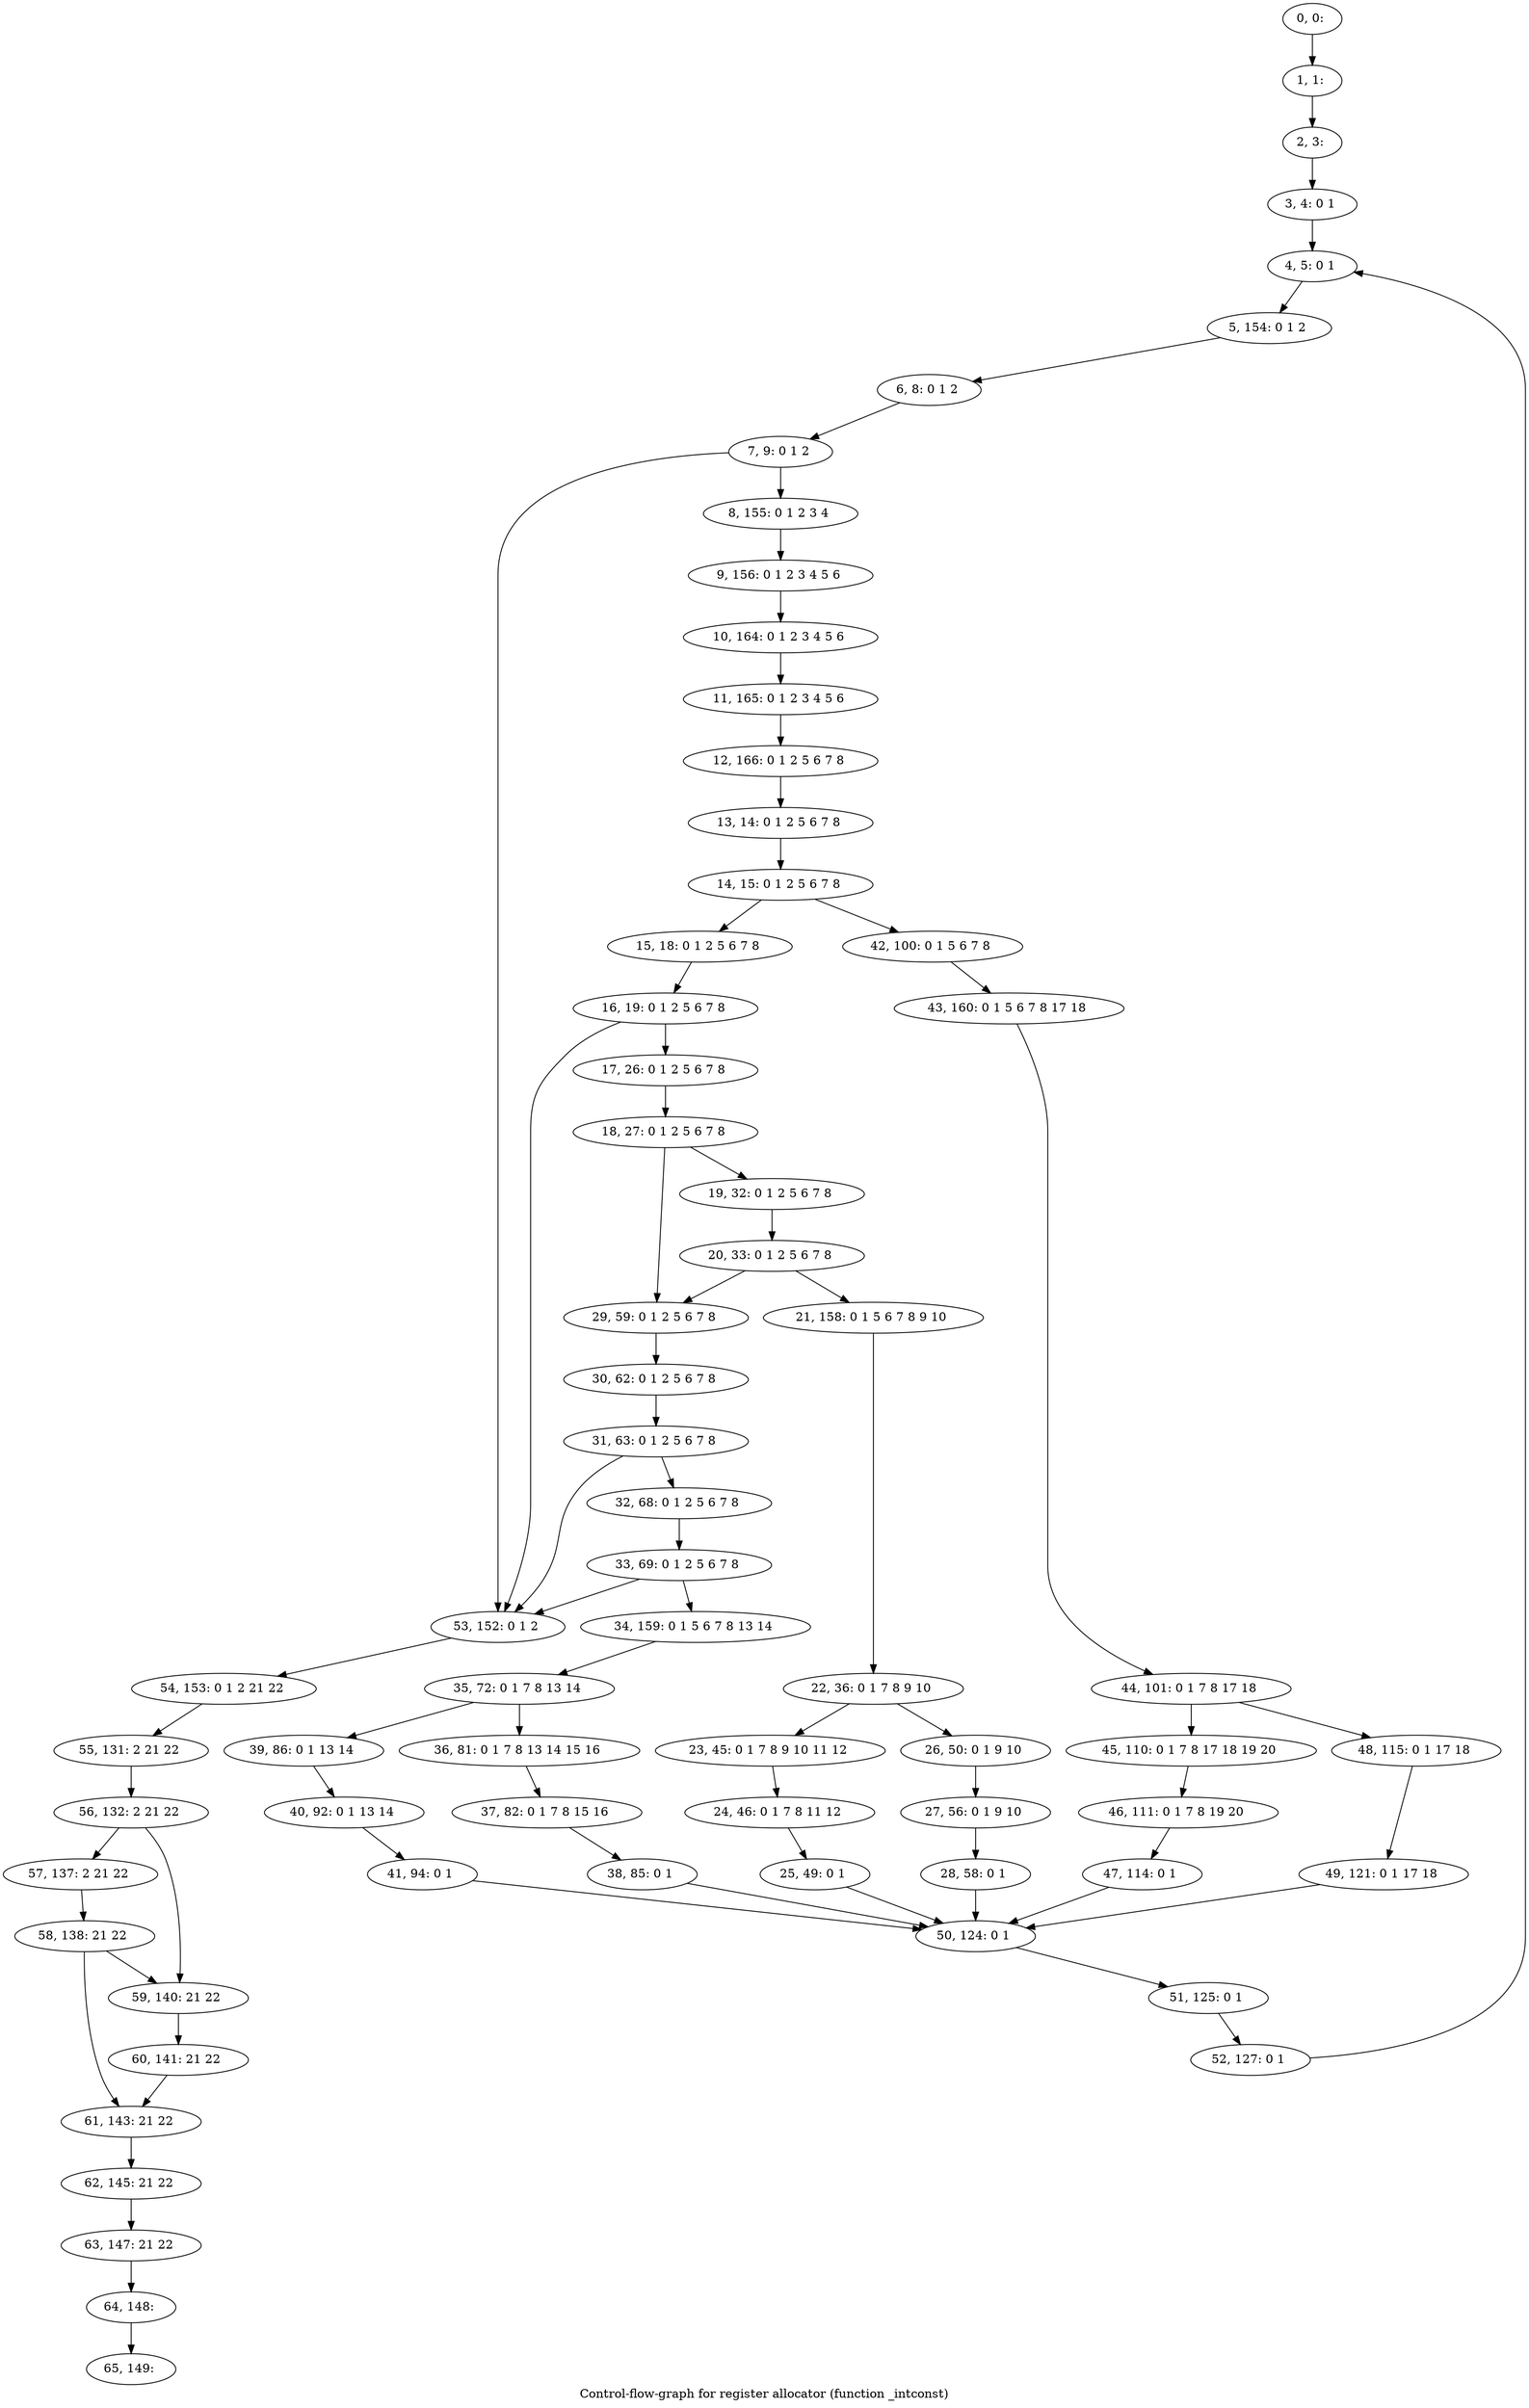 digraph G {
graph [label="Control-flow-graph for register allocator (function _intconst)"]
0[label="0, 0: "];
1[label="1, 1: "];
2[label="2, 3: "];
3[label="3, 4: 0 1 "];
4[label="4, 5: 0 1 "];
5[label="5, 154: 0 1 2 "];
6[label="6, 8: 0 1 2 "];
7[label="7, 9: 0 1 2 "];
8[label="8, 155: 0 1 2 3 4 "];
9[label="9, 156: 0 1 2 3 4 5 6 "];
10[label="10, 164: 0 1 2 3 4 5 6 "];
11[label="11, 165: 0 1 2 3 4 5 6 "];
12[label="12, 166: 0 1 2 5 6 7 8 "];
13[label="13, 14: 0 1 2 5 6 7 8 "];
14[label="14, 15: 0 1 2 5 6 7 8 "];
15[label="15, 18: 0 1 2 5 6 7 8 "];
16[label="16, 19: 0 1 2 5 6 7 8 "];
17[label="17, 26: 0 1 2 5 6 7 8 "];
18[label="18, 27: 0 1 2 5 6 7 8 "];
19[label="19, 32: 0 1 2 5 6 7 8 "];
20[label="20, 33: 0 1 2 5 6 7 8 "];
21[label="21, 158: 0 1 5 6 7 8 9 10 "];
22[label="22, 36: 0 1 7 8 9 10 "];
23[label="23, 45: 0 1 7 8 9 10 11 12 "];
24[label="24, 46: 0 1 7 8 11 12 "];
25[label="25, 49: 0 1 "];
26[label="26, 50: 0 1 9 10 "];
27[label="27, 56: 0 1 9 10 "];
28[label="28, 58: 0 1 "];
29[label="29, 59: 0 1 2 5 6 7 8 "];
30[label="30, 62: 0 1 2 5 6 7 8 "];
31[label="31, 63: 0 1 2 5 6 7 8 "];
32[label="32, 68: 0 1 2 5 6 7 8 "];
33[label="33, 69: 0 1 2 5 6 7 8 "];
34[label="34, 159: 0 1 5 6 7 8 13 14 "];
35[label="35, 72: 0 1 7 8 13 14 "];
36[label="36, 81: 0 1 7 8 13 14 15 16 "];
37[label="37, 82: 0 1 7 8 15 16 "];
38[label="38, 85: 0 1 "];
39[label="39, 86: 0 1 13 14 "];
40[label="40, 92: 0 1 13 14 "];
41[label="41, 94: 0 1 "];
42[label="42, 100: 0 1 5 6 7 8 "];
43[label="43, 160: 0 1 5 6 7 8 17 18 "];
44[label="44, 101: 0 1 7 8 17 18 "];
45[label="45, 110: 0 1 7 8 17 18 19 20 "];
46[label="46, 111: 0 1 7 8 19 20 "];
47[label="47, 114: 0 1 "];
48[label="48, 115: 0 1 17 18 "];
49[label="49, 121: 0 1 17 18 "];
50[label="50, 124: 0 1 "];
51[label="51, 125: 0 1 "];
52[label="52, 127: 0 1 "];
53[label="53, 152: 0 1 2 "];
54[label="54, 153: 0 1 2 21 22 "];
55[label="55, 131: 2 21 22 "];
56[label="56, 132: 2 21 22 "];
57[label="57, 137: 2 21 22 "];
58[label="58, 138: 21 22 "];
59[label="59, 140: 21 22 "];
60[label="60, 141: 21 22 "];
61[label="61, 143: 21 22 "];
62[label="62, 145: 21 22 "];
63[label="63, 147: 21 22 "];
64[label="64, 148: "];
65[label="65, 149: "];
0->1 ;
1->2 ;
2->3 ;
3->4 ;
4->5 ;
5->6 ;
6->7 ;
7->8 ;
7->53 ;
8->9 ;
9->10 ;
10->11 ;
11->12 ;
12->13 ;
13->14 ;
14->15 ;
14->42 ;
15->16 ;
16->17 ;
16->53 ;
17->18 ;
18->19 ;
18->29 ;
19->20 ;
20->21 ;
20->29 ;
21->22 ;
22->23 ;
22->26 ;
23->24 ;
24->25 ;
25->50 ;
26->27 ;
27->28 ;
28->50 ;
29->30 ;
30->31 ;
31->32 ;
31->53 ;
32->33 ;
33->34 ;
33->53 ;
34->35 ;
35->36 ;
35->39 ;
36->37 ;
37->38 ;
38->50 ;
39->40 ;
40->41 ;
41->50 ;
42->43 ;
43->44 ;
44->45 ;
44->48 ;
45->46 ;
46->47 ;
47->50 ;
48->49 ;
49->50 ;
50->51 ;
51->52 ;
52->4 ;
53->54 ;
54->55 ;
55->56 ;
56->57 ;
56->59 ;
57->58 ;
58->59 ;
58->61 ;
59->60 ;
60->61 ;
61->62 ;
62->63 ;
63->64 ;
64->65 ;
}
